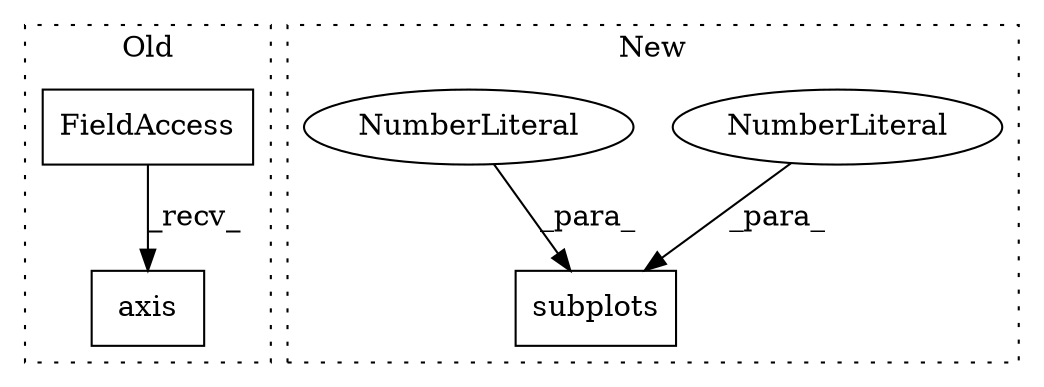 digraph G {
subgraph cluster0 {
1 [label="axis" a="32" s="1887,1893" l="5,1" shape="box"];
3 [label="FieldAccess" a="22" s="1869" l="10" shape="box"];
label = "Old";
style="dotted";
}
subgraph cluster1 {
2 [label="subplots" a="32" s="928,940" l="9,1" shape="box"];
4 [label="NumberLiteral" a="34" s="939" l="1" shape="ellipse"];
5 [label="NumberLiteral" a="34" s="937" l="1" shape="ellipse"];
label = "New";
style="dotted";
}
3 -> 1 [label="_recv_"];
4 -> 2 [label="_para_"];
5 -> 2 [label="_para_"];
}